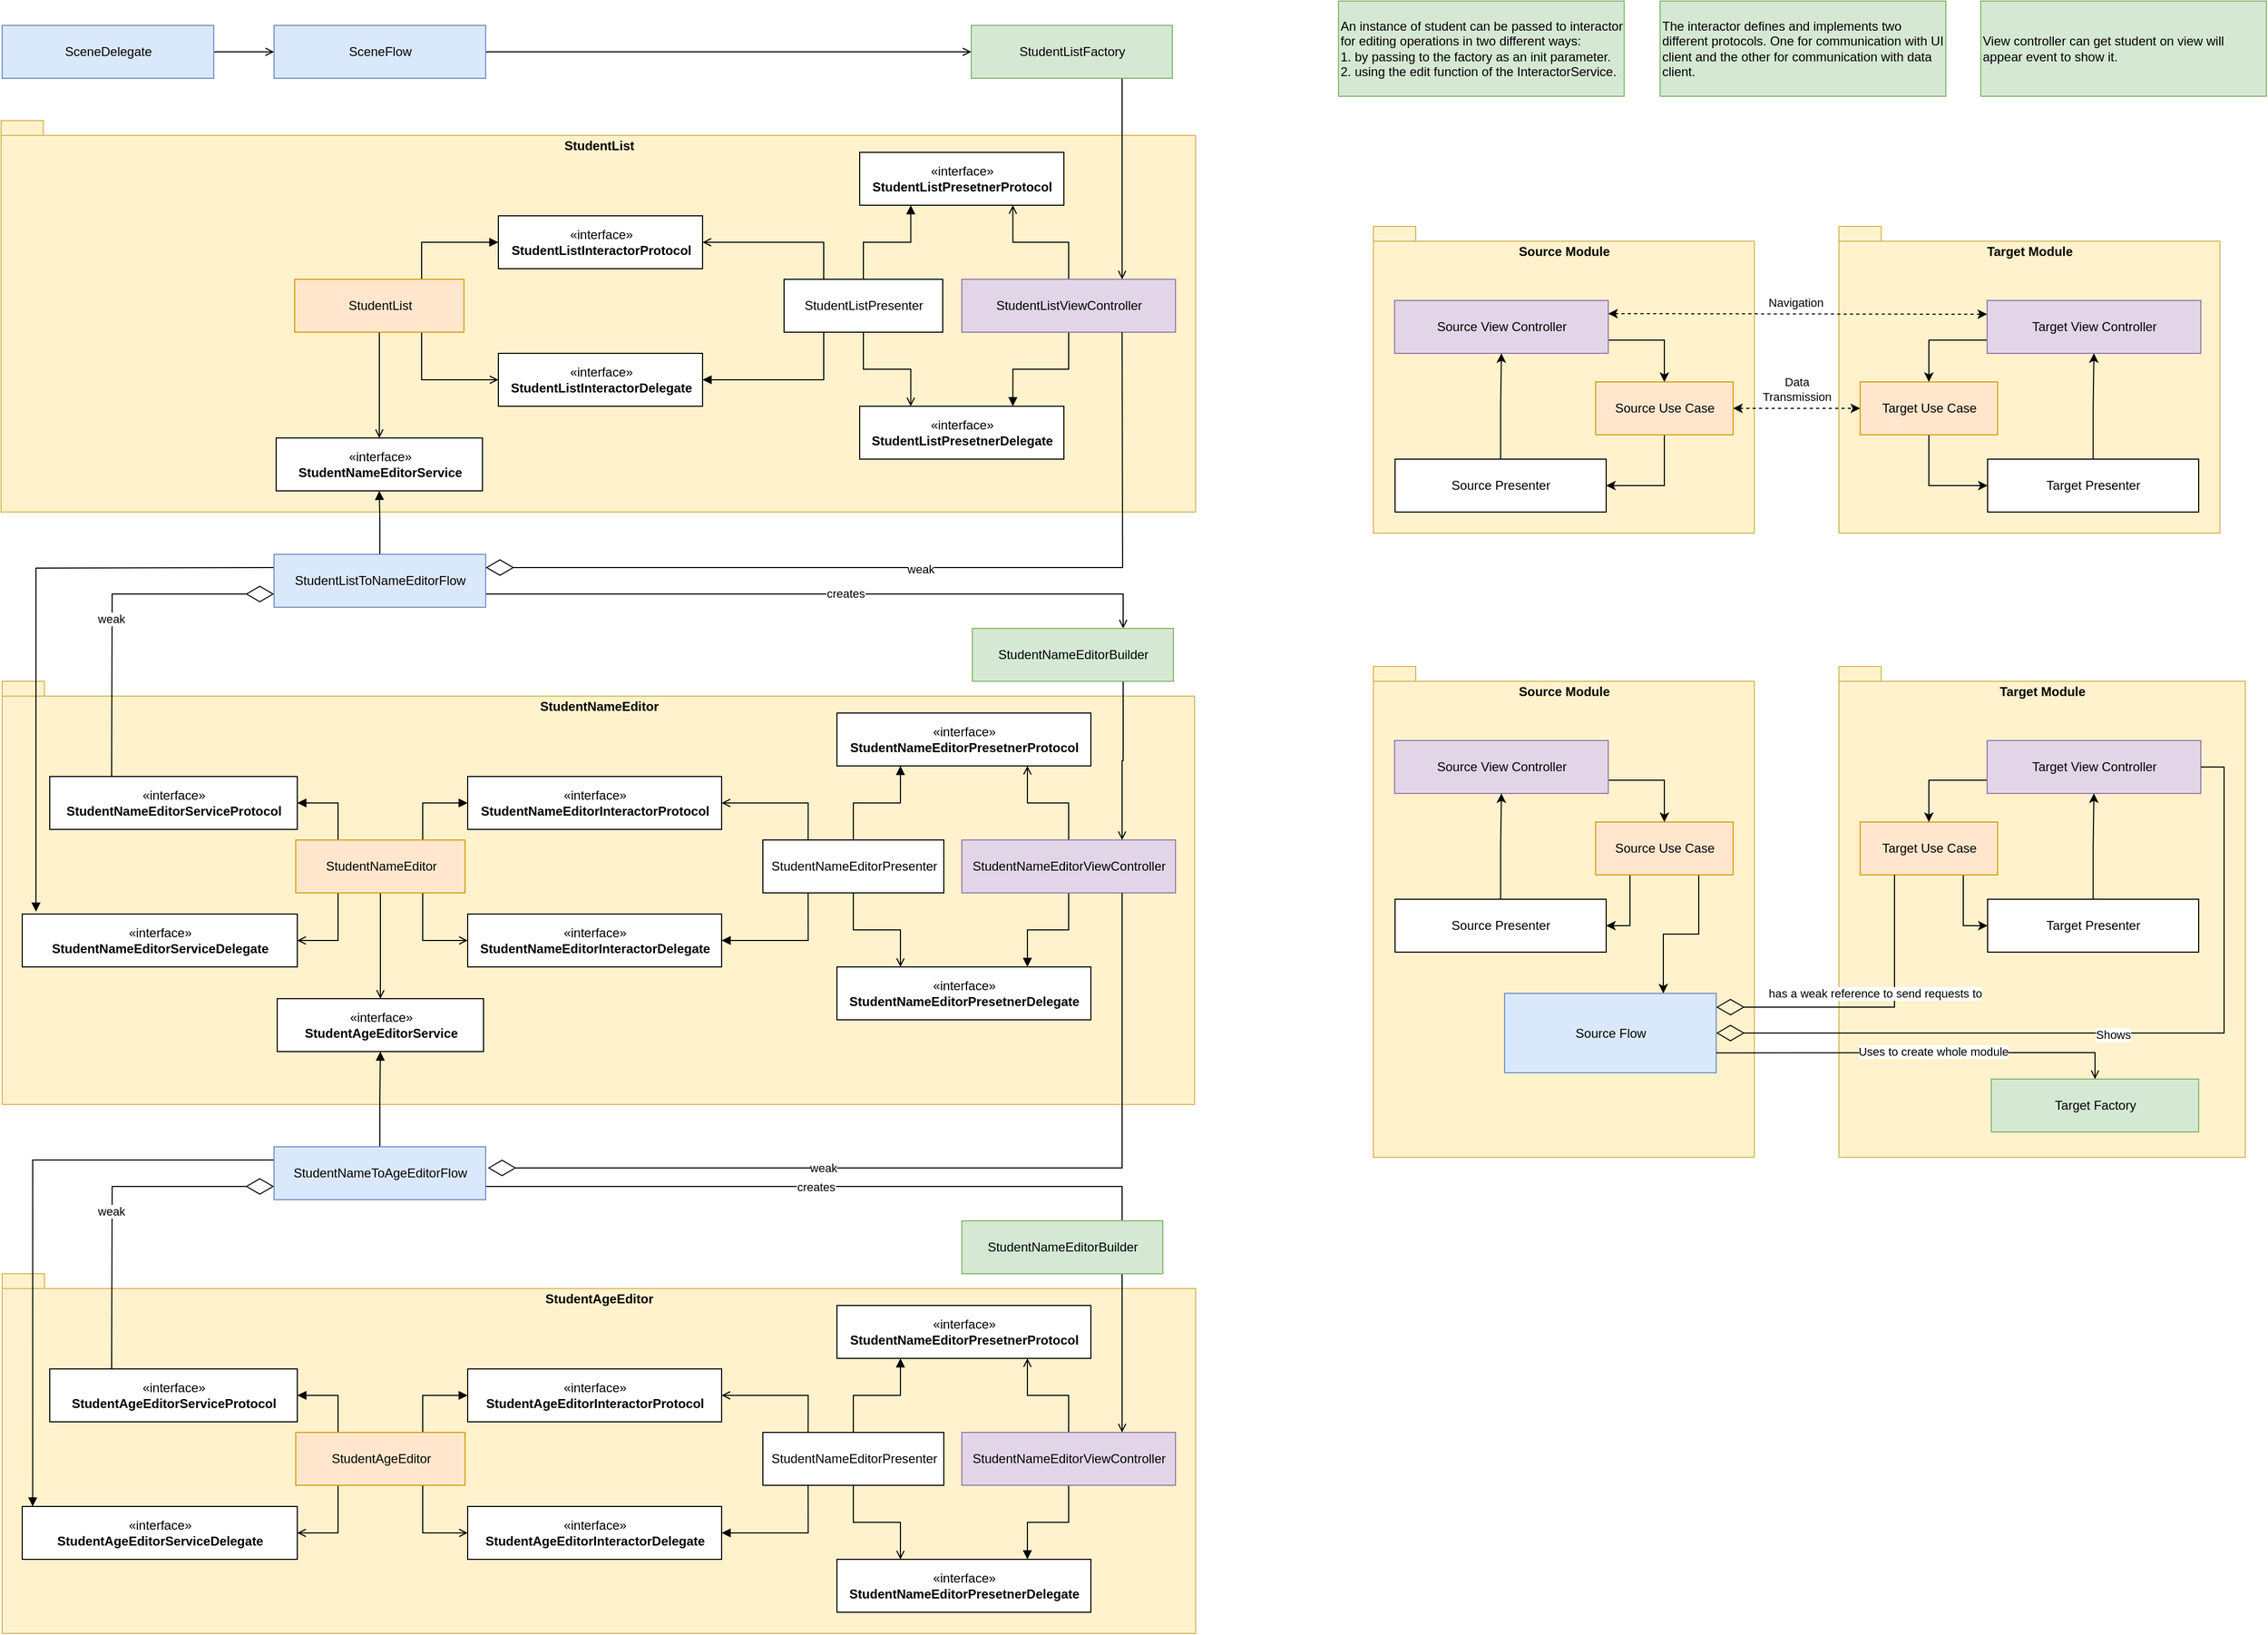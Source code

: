 <mxfile version="14.6.13" type="device"><diagram id="0GAtirjlXdA7wDwq5wBD" name="Page-1"><mxGraphModel dx="1158" dy="706" grid="0" gridSize="10" guides="1" tooltips="1" connect="1" arrows="1" fold="1" page="1" pageScale="1" pageWidth="1169" pageHeight="1654" math="0" shadow="0"><root><mxCell id="0"/><mxCell id="1" parent="0"/><mxCell id="958nrngNQdqAtraLngFe-29" value="Target Module" style="shape=folder;fontStyle=1;spacingTop=10;tabWidth=40;tabHeight=14;tabPosition=left;html=1;fillColor=#fff2cc;strokeColor=#d6b656;verticalAlign=top;" vertex="1" parent="1"><mxGeometry x="1766" y="696" width="384" height="464" as="geometry"/></mxCell><mxCell id="958nrngNQdqAtraLngFe-22" value="Source Module" style="shape=folder;fontStyle=1;spacingTop=10;tabWidth=40;tabHeight=14;tabPosition=left;html=1;fillColor=#fff2cc;strokeColor=#d6b656;verticalAlign=top;" vertex="1" parent="1"><mxGeometry x="1326" y="696" width="360" height="464" as="geometry"/></mxCell><mxCell id="9dzZxKWVTxfPp1RgZDV4-32" value="StudentNameEditor" style="shape=folder;fontStyle=1;spacingTop=10;tabWidth=40;tabHeight=14;tabPosition=left;html=1;fillColor=#fff2cc;strokeColor=#d6b656;verticalAlign=top;" parent="1" vertex="1"><mxGeometry x="30" y="710" width="1127" height="400" as="geometry"/></mxCell><mxCell id="9dzZxKWVTxfPp1RgZDV4-7" value="StudentList" style="shape=folder;fontStyle=1;spacingTop=10;tabWidth=40;tabHeight=14;tabPosition=left;html=1;fillColor=#fff2cc;strokeColor=#d6b656;verticalAlign=top;" parent="1" vertex="1"><mxGeometry x="29" y="180" width="1129" height="370" as="geometry"/></mxCell><mxCell id="vvAdxp7hawPMaIuDPKN2-78" value="An instance of student can be passed to interactor for editing operations in two different ways:&lt;br&gt;1. by passing to the factory as an init parameter.&lt;br&gt;2. using the edit function of the InteractorService." style="text;html=1;strokeColor=#82b366;fillColor=#d5e8d4;align=left;verticalAlign=middle;whiteSpace=wrap;rounded=0;" parent="1" vertex="1"><mxGeometry x="1293" y="67" width="270" height="90" as="geometry"/></mxCell><mxCell id="vvAdxp7hawPMaIuDPKN2-86" value="The interactor defines and implements two different protocols. One for communication with UI client and the other for communication with data client." style="text;html=1;strokeColor=#82b366;fillColor=#d5e8d4;align=left;verticalAlign=middle;whiteSpace=wrap;rounded=0;" parent="1" vertex="1"><mxGeometry x="1597" y="67" width="270" height="90" as="geometry"/></mxCell><mxCell id="707fOp1wSf-JvDC_22G3-1" value="View controller can get student on view will appear event to show it." style="text;html=1;strokeColor=#82b366;fillColor=#d5e8d4;align=left;verticalAlign=middle;whiteSpace=wrap;rounded=0;" parent="1" vertex="1"><mxGeometry x="1900" y="67" width="270" height="90" as="geometry"/></mxCell><mxCell id="9dzZxKWVTxfPp1RgZDV4-8" value="«interface»&lt;br&gt;&lt;span&gt;&lt;b&gt;StudentNameEditorService&lt;/b&gt;&lt;/span&gt;" style="html=1;" parent="1" vertex="1"><mxGeometry x="289" y="480" width="195" height="50" as="geometry"/></mxCell><mxCell id="9dzZxKWVTxfPp1RgZDV4-12" style="edgeStyle=orthogonalEdgeStyle;rounded=0;orthogonalLoop=1;jettySize=auto;html=1;entryX=0.5;entryY=0;entryDx=0;entryDy=0;endArrow=open;endFill=0;" parent="1" source="9dzZxKWVTxfPp1RgZDV4-11" target="9dzZxKWVTxfPp1RgZDV4-8" edge="1"><mxGeometry relative="1" as="geometry"/></mxCell><mxCell id="9dzZxKWVTxfPp1RgZDV4-30" style="edgeStyle=orthogonalEdgeStyle;rounded=0;orthogonalLoop=1;jettySize=auto;html=1;entryX=0;entryY=0.5;entryDx=0;entryDy=0;endArrow=block;endFill=1;exitX=0.75;exitY=0;exitDx=0;exitDy=0;" parent="1" source="9dzZxKWVTxfPp1RgZDV4-11" target="9dzZxKWVTxfPp1RgZDV4-26" edge="1"><mxGeometry relative="1" as="geometry"/></mxCell><mxCell id="9dzZxKWVTxfPp1RgZDV4-31" style="edgeStyle=orthogonalEdgeStyle;rounded=0;orthogonalLoop=1;jettySize=auto;html=1;entryX=0;entryY=0.5;entryDx=0;entryDy=0;endArrow=open;endFill=0;exitX=0.75;exitY=1;exitDx=0;exitDy=0;" parent="1" source="9dzZxKWVTxfPp1RgZDV4-11" target="9dzZxKWVTxfPp1RgZDV4-27" edge="1"><mxGeometry relative="1" as="geometry"/></mxCell><mxCell id="9dzZxKWVTxfPp1RgZDV4-11" value="&lt;span&gt;StudentList&lt;/span&gt;" style="html=1;fillColor=#ffe6cc;strokeColor=#d79b00;" parent="1" vertex="1"><mxGeometry x="306.5" y="330" width="160" height="50" as="geometry"/></mxCell><mxCell id="9dzZxKWVTxfPp1RgZDV4-15" style="edgeStyle=orthogonalEdgeStyle;rounded=0;orthogonalLoop=1;jettySize=auto;html=1;endArrow=block;endFill=1;exitX=0.5;exitY=0;exitDx=0;exitDy=0;entryX=0.5;entryY=1;entryDx=0;entryDy=0;" parent="1" source="9dzZxKWVTxfPp1RgZDV4-14" target="9dzZxKWVTxfPp1RgZDV4-8" edge="1"><mxGeometry relative="1" as="geometry"><mxPoint x="379" y="520" as="targetPoint"/></mxGeometry></mxCell><mxCell id="9dzZxKWVTxfPp1RgZDV4-58" style="edgeStyle=elbowEdgeStyle;rounded=0;orthogonalLoop=1;jettySize=auto;html=1;entryX=0.05;entryY=-0.044;entryDx=0;entryDy=0;endArrow=block;endFill=1;exitX=0;exitY=0.25;exitDx=0;exitDy=0;elbow=vertical;entryPerimeter=0;" parent="1" source="9dzZxKWVTxfPp1RgZDV4-14" target="9dzZxKWVTxfPp1RgZDV4-54" edge="1"><mxGeometry relative="1" as="geometry"><Array as="points"><mxPoint x="169" y="603"/></Array></mxGeometry></mxCell><mxCell id="9dzZxKWVTxfPp1RgZDV4-61" style="edgeStyle=orthogonalEdgeStyle;rounded=0;orthogonalLoop=1;jettySize=auto;html=1;entryX=0.75;entryY=0;entryDx=0;entryDy=0;endArrow=open;endFill=0;exitX=1;exitY=0.75;exitDx=0;exitDy=0;" parent="1" source="9dzZxKWVTxfPp1RgZDV4-14" target="9dzZxKWVTxfPp1RgZDV4-92" edge="1"><mxGeometry relative="1" as="geometry"/></mxCell><mxCell id="9dzZxKWVTxfPp1RgZDV4-62" value="creates" style="edgeLabel;html=1;align=center;verticalAlign=middle;resizable=0;points=[];" parent="9dzZxKWVTxfPp1RgZDV4-61" vertex="1" connectable="0"><mxGeometry x="0.071" y="1" relative="1" as="geometry"><mxPoint as="offset"/></mxGeometry></mxCell><mxCell id="9dzZxKWVTxfPp1RgZDV4-14" value="StudentListToNameEditorFlow" style="html=1;fillColor=#dae8fc;strokeColor=#6c8ebf;" parent="1" vertex="1"><mxGeometry x="287" y="590" width="200" height="50" as="geometry"/></mxCell><mxCell id="9dzZxKWVTxfPp1RgZDV4-22" style="edgeStyle=orthogonalEdgeStyle;rounded=0;orthogonalLoop=1;jettySize=auto;html=1;entryX=0.75;entryY=1;entryDx=0;entryDy=0;endArrow=open;endFill=0;exitX=0.5;exitY=0;exitDx=0;exitDy=0;" parent="1" source="9dzZxKWVTxfPp1RgZDV4-16" target="9dzZxKWVTxfPp1RgZDV4-18" edge="1"><mxGeometry relative="1" as="geometry"/></mxCell><mxCell id="9dzZxKWVTxfPp1RgZDV4-23" style="edgeStyle=orthogonalEdgeStyle;rounded=0;orthogonalLoop=1;jettySize=auto;html=1;endArrow=block;endFill=1;exitX=0.5;exitY=1;exitDx=0;exitDy=0;entryX=0.75;entryY=0;entryDx=0;entryDy=0;" parent="1" source="9dzZxKWVTxfPp1RgZDV4-16" target="9dzZxKWVTxfPp1RgZDV4-19" edge="1"><mxGeometry relative="1" as="geometry"><mxPoint x="999" y="450" as="targetPoint"/></mxGeometry></mxCell><mxCell id="9dzZxKWVTxfPp1RgZDV4-16" value="StudentListViewController" style="html=1;fillColor=#e1d5e7;strokeColor=#9673a6;" parent="1" vertex="1"><mxGeometry x="937" y="330" width="202" height="50" as="geometry"/></mxCell><mxCell id="9dzZxKWVTxfPp1RgZDV4-20" style="edgeStyle=orthogonalEdgeStyle;rounded=0;orthogonalLoop=1;jettySize=auto;html=1;endArrow=block;endFill=1;entryX=0.25;entryY=1;entryDx=0;entryDy=0;exitX=0.5;exitY=0;exitDx=0;exitDy=0;" parent="1" source="9dzZxKWVTxfPp1RgZDV4-17" target="9dzZxKWVTxfPp1RgZDV4-18" edge="1"><mxGeometry relative="1" as="geometry"/></mxCell><mxCell id="9dzZxKWVTxfPp1RgZDV4-21" style="edgeStyle=orthogonalEdgeStyle;rounded=0;orthogonalLoop=1;jettySize=auto;html=1;endArrow=open;endFill=0;entryX=0.25;entryY=0;entryDx=0;entryDy=0;exitX=0.5;exitY=1;exitDx=0;exitDy=0;" parent="1" source="9dzZxKWVTxfPp1RgZDV4-17" target="9dzZxKWVTxfPp1RgZDV4-19" edge="1"><mxGeometry relative="1" as="geometry"/></mxCell><mxCell id="9dzZxKWVTxfPp1RgZDV4-28" style="edgeStyle=orthogonalEdgeStyle;rounded=0;orthogonalLoop=1;jettySize=auto;html=1;entryX=1;entryY=0.5;entryDx=0;entryDy=0;endArrow=open;endFill=0;exitX=0.25;exitY=0;exitDx=0;exitDy=0;" parent="1" source="9dzZxKWVTxfPp1RgZDV4-17" target="9dzZxKWVTxfPp1RgZDV4-26" edge="1"><mxGeometry relative="1" as="geometry"/></mxCell><mxCell id="9dzZxKWVTxfPp1RgZDV4-29" style="edgeStyle=orthogonalEdgeStyle;rounded=0;orthogonalLoop=1;jettySize=auto;html=1;entryX=1;entryY=0.5;entryDx=0;entryDy=0;endArrow=block;endFill=1;exitX=0.25;exitY=1;exitDx=0;exitDy=0;" parent="1" source="9dzZxKWVTxfPp1RgZDV4-17" target="9dzZxKWVTxfPp1RgZDV4-27" edge="1"><mxGeometry relative="1" as="geometry"/></mxCell><mxCell id="9dzZxKWVTxfPp1RgZDV4-17" value="StudentListPresenter" style="html=1;" parent="1" vertex="1"><mxGeometry x="769" y="330" width="150" height="50" as="geometry"/></mxCell><mxCell id="9dzZxKWVTxfPp1RgZDV4-18" value="«interface»&lt;br&gt;&lt;b&gt;StudentListPresetnerProtocol&lt;/b&gt;" style="html=1;" parent="1" vertex="1"><mxGeometry x="840.5" y="210" width="193" height="50" as="geometry"/></mxCell><mxCell id="9dzZxKWVTxfPp1RgZDV4-19" value="«interface»&lt;br&gt;&lt;b&gt;StudentListPresetnerDelegate&lt;/b&gt;" style="html=1;" parent="1" vertex="1"><mxGeometry x="840.5" y="450" width="193" height="50" as="geometry"/></mxCell><mxCell id="9dzZxKWVTxfPp1RgZDV4-26" value="«interface»&lt;br&gt;&lt;b&gt;StudentListInteractorProtocol&lt;/b&gt;" style="html=1;" parent="1" vertex="1"><mxGeometry x="499" y="270" width="193" height="50" as="geometry"/></mxCell><mxCell id="9dzZxKWVTxfPp1RgZDV4-27" value="«interface»&lt;br&gt;&lt;b&gt;StudentListInteractorDelegate&lt;/b&gt;" style="html=1;" parent="1" vertex="1"><mxGeometry x="499" y="400" width="193" height="50" as="geometry"/></mxCell><mxCell id="9dzZxKWVTxfPp1RgZDV4-33" value="«interface»&lt;br&gt;&lt;span&gt;&lt;b&gt;StudentAgeEditorService&lt;/b&gt;&lt;/span&gt;" style="html=1;" parent="1" vertex="1"><mxGeometry x="290" y="1010" width="195" height="50" as="geometry"/></mxCell><mxCell id="9dzZxKWVTxfPp1RgZDV4-34" style="edgeStyle=orthogonalEdgeStyle;rounded=0;orthogonalLoop=1;jettySize=auto;html=1;entryX=0.5;entryY=0;entryDx=0;entryDy=0;endArrow=open;endFill=0;" parent="1" source="9dzZxKWVTxfPp1RgZDV4-37" target="9dzZxKWVTxfPp1RgZDV4-33" edge="1"><mxGeometry relative="1" as="geometry"/></mxCell><mxCell id="9dzZxKWVTxfPp1RgZDV4-35" style="edgeStyle=orthogonalEdgeStyle;rounded=0;orthogonalLoop=1;jettySize=auto;html=1;entryX=0;entryY=0.5;entryDx=0;entryDy=0;endArrow=block;endFill=1;exitX=0.75;exitY=0;exitDx=0;exitDy=0;" parent="1" source="9dzZxKWVTxfPp1RgZDV4-37" target="9dzZxKWVTxfPp1RgZDV4-50" edge="1"><mxGeometry relative="1" as="geometry"/></mxCell><mxCell id="9dzZxKWVTxfPp1RgZDV4-36" style="edgeStyle=orthogonalEdgeStyle;rounded=0;orthogonalLoop=1;jettySize=auto;html=1;entryX=0;entryY=0.5;entryDx=0;entryDy=0;endArrow=open;endFill=0;exitX=0.75;exitY=1;exitDx=0;exitDy=0;" parent="1" source="9dzZxKWVTxfPp1RgZDV4-37" target="9dzZxKWVTxfPp1RgZDV4-51" edge="1"><mxGeometry relative="1" as="geometry"/></mxCell><mxCell id="9dzZxKWVTxfPp1RgZDV4-53" style="edgeStyle=orthogonalEdgeStyle;rounded=0;orthogonalLoop=1;jettySize=auto;html=1;entryX=1;entryY=0.5;entryDx=0;entryDy=0;endArrow=block;endFill=1;exitX=0.25;exitY=0;exitDx=0;exitDy=0;" parent="1" source="9dzZxKWVTxfPp1RgZDV4-37" target="9dzZxKWVTxfPp1RgZDV4-52" edge="1"><mxGeometry relative="1" as="geometry"/></mxCell><mxCell id="9dzZxKWVTxfPp1RgZDV4-55" style="edgeStyle=orthogonalEdgeStyle;rounded=0;orthogonalLoop=1;jettySize=auto;html=1;entryX=1;entryY=0.5;entryDx=0;entryDy=0;endArrow=open;endFill=0;exitX=0.25;exitY=1;exitDx=0;exitDy=0;" parent="1" source="9dzZxKWVTxfPp1RgZDV4-37" target="9dzZxKWVTxfPp1RgZDV4-54" edge="1"><mxGeometry relative="1" as="geometry"/></mxCell><mxCell id="9dzZxKWVTxfPp1RgZDV4-37" value="StudentNameEditor" style="html=1;fillColor=#ffe6cc;strokeColor=#d79b00;" parent="1" vertex="1"><mxGeometry x="307.5" y="860" width="160" height="50" as="geometry"/></mxCell><mxCell id="9dzZxKWVTxfPp1RgZDV4-40" style="edgeStyle=orthogonalEdgeStyle;rounded=0;orthogonalLoop=1;jettySize=auto;html=1;entryX=0.75;entryY=1;entryDx=0;entryDy=0;endArrow=open;endFill=0;exitX=0.5;exitY=0;exitDx=0;exitDy=0;" parent="1" source="9dzZxKWVTxfPp1RgZDV4-42" target="9dzZxKWVTxfPp1RgZDV4-48" edge="1"><mxGeometry relative="1" as="geometry"/></mxCell><mxCell id="9dzZxKWVTxfPp1RgZDV4-41" style="edgeStyle=orthogonalEdgeStyle;rounded=0;orthogonalLoop=1;jettySize=auto;html=1;entryX=0.75;entryY=0;entryDx=0;entryDy=0;endArrow=block;endFill=1;exitX=0.5;exitY=1;exitDx=0;exitDy=0;" parent="1" source="9dzZxKWVTxfPp1RgZDV4-42" target="9dzZxKWVTxfPp1RgZDV4-49" edge="1"><mxGeometry relative="1" as="geometry"/></mxCell><mxCell id="9dzZxKWVTxfPp1RgZDV4-42" value="StudentNameEditorViewController" style="html=1;fillColor=#e1d5e7;strokeColor=#9673a6;" parent="1" vertex="1"><mxGeometry x="937" y="860" width="202" height="50" as="geometry"/></mxCell><mxCell id="9dzZxKWVTxfPp1RgZDV4-43" style="edgeStyle=orthogonalEdgeStyle;rounded=0;orthogonalLoop=1;jettySize=auto;html=1;endArrow=block;endFill=1;entryX=0.25;entryY=1;entryDx=0;entryDy=0;exitX=0.5;exitY=0;exitDx=0;exitDy=0;" parent="1" source="9dzZxKWVTxfPp1RgZDV4-47" target="9dzZxKWVTxfPp1RgZDV4-48" edge="1"><mxGeometry relative="1" as="geometry"/></mxCell><mxCell id="9dzZxKWVTxfPp1RgZDV4-44" style="edgeStyle=orthogonalEdgeStyle;rounded=0;orthogonalLoop=1;jettySize=auto;html=1;endArrow=open;endFill=0;entryX=0.25;entryY=0;entryDx=0;entryDy=0;exitX=0.5;exitY=1;exitDx=0;exitDy=0;" parent="1" source="9dzZxKWVTxfPp1RgZDV4-47" target="9dzZxKWVTxfPp1RgZDV4-49" edge="1"><mxGeometry relative="1" as="geometry"/></mxCell><mxCell id="9dzZxKWVTxfPp1RgZDV4-45" style="edgeStyle=orthogonalEdgeStyle;rounded=0;orthogonalLoop=1;jettySize=auto;html=1;entryX=1;entryY=0.5;entryDx=0;entryDy=0;endArrow=open;endFill=0;exitX=0.25;exitY=0;exitDx=0;exitDy=0;" parent="1" source="9dzZxKWVTxfPp1RgZDV4-47" target="9dzZxKWVTxfPp1RgZDV4-50" edge="1"><mxGeometry relative="1" as="geometry"/></mxCell><mxCell id="9dzZxKWVTxfPp1RgZDV4-46" style="edgeStyle=orthogonalEdgeStyle;rounded=0;orthogonalLoop=1;jettySize=auto;html=1;entryX=1;entryY=0.5;entryDx=0;entryDy=0;endArrow=block;endFill=1;exitX=0.25;exitY=1;exitDx=0;exitDy=0;" parent="1" source="9dzZxKWVTxfPp1RgZDV4-47" target="9dzZxKWVTxfPp1RgZDV4-51" edge="1"><mxGeometry relative="1" as="geometry"/></mxCell><mxCell id="9dzZxKWVTxfPp1RgZDV4-47" value="StudentNameEditorPresenter" style="html=1;" parent="1" vertex="1"><mxGeometry x="749" y="860" width="171" height="50" as="geometry"/></mxCell><mxCell id="9dzZxKWVTxfPp1RgZDV4-48" value="«interface»&lt;br&gt;&lt;b&gt;StudentNameEditorPresetnerProtocol&lt;/b&gt;" style="html=1;" parent="1" vertex="1"><mxGeometry x="819" y="740" width="240" height="50" as="geometry"/></mxCell><mxCell id="9dzZxKWVTxfPp1RgZDV4-49" value="«interface»&lt;br&gt;&lt;b&gt;StudentNameEditorPresetnerDelegate&lt;/b&gt;" style="html=1;" parent="1" vertex="1"><mxGeometry x="819" y="980" width="240" height="50" as="geometry"/></mxCell><mxCell id="9dzZxKWVTxfPp1RgZDV4-50" value="«interface»&lt;br&gt;&lt;b&gt;StudentNameEditorInteractorProtocol&lt;/b&gt;" style="html=1;" parent="1" vertex="1"><mxGeometry x="470" y="800" width="240" height="50" as="geometry"/></mxCell><mxCell id="9dzZxKWVTxfPp1RgZDV4-51" value="«interface»&lt;br&gt;&lt;b&gt;StudentNameEditorInteractorDelegate&lt;/b&gt;" style="html=1;" parent="1" vertex="1"><mxGeometry x="470" y="930" width="240" height="50" as="geometry"/></mxCell><mxCell id="9dzZxKWVTxfPp1RgZDV4-52" value="«interface»&lt;br&gt;&lt;b&gt;StudentNameEditorServiceProtocol&lt;/b&gt;" style="html=1;" parent="1" vertex="1"><mxGeometry x="75" y="800" width="234" height="50" as="geometry"/></mxCell><mxCell id="9dzZxKWVTxfPp1RgZDV4-54" value="«interface»&lt;br&gt;&lt;b&gt;StudentNameEditorServiceDelegate&lt;/b&gt;" style="html=1;" parent="1" vertex="1"><mxGeometry x="49" y="930" width="260" height="50" as="geometry"/></mxCell><mxCell id="9dzZxKWVTxfPp1RgZDV4-59" value="" style="endArrow=diamondThin;endFill=0;endSize=24;html=1;entryX=1;entryY=0.25;entryDx=0;entryDy=0;exitX=0.75;exitY=1;exitDx=0;exitDy=0;edgeStyle=elbowEdgeStyle;rounded=0;" parent="1" source="9dzZxKWVTxfPp1RgZDV4-16" target="9dzZxKWVTxfPp1RgZDV4-14" edge="1"><mxGeometry width="160" relative="1" as="geometry"><mxPoint x="1029" y="590" as="sourcePoint"/><mxPoint x="949" y="610" as="targetPoint"/><Array as="points"><mxPoint x="1089" y="500"/></Array></mxGeometry></mxCell><mxCell id="9dzZxKWVTxfPp1RgZDV4-60" value="weak" style="edgeLabel;html=1;align=center;verticalAlign=middle;resizable=0;points=[];" parent="9dzZxKWVTxfPp1RgZDV4-59" vertex="1" connectable="0"><mxGeometry x="0.005" y="5" relative="1" as="geometry"><mxPoint y="-4" as="offset"/></mxGeometry></mxCell><mxCell id="9dzZxKWVTxfPp1RgZDV4-64" value="StudentAgeEditor" style="shape=folder;fontStyle=1;spacingTop=10;tabWidth=40;tabHeight=14;tabPosition=left;html=1;fillColor=#fff2cc;strokeColor=#d6b656;verticalAlign=top;" parent="1" vertex="1"><mxGeometry x="30" y="1270" width="1128" height="340" as="geometry"/></mxCell><mxCell id="9dzZxKWVTxfPp1RgZDV4-67" style="edgeStyle=orthogonalEdgeStyle;rounded=0;orthogonalLoop=1;jettySize=auto;html=1;entryX=0;entryY=0.5;entryDx=0;entryDy=0;endArrow=block;endFill=1;exitX=0.75;exitY=0;exitDx=0;exitDy=0;" parent="1" source="9dzZxKWVTxfPp1RgZDV4-71" target="9dzZxKWVTxfPp1RgZDV4-82" edge="1"><mxGeometry relative="1" as="geometry"/></mxCell><mxCell id="9dzZxKWVTxfPp1RgZDV4-68" style="edgeStyle=orthogonalEdgeStyle;rounded=0;orthogonalLoop=1;jettySize=auto;html=1;entryX=0;entryY=0.5;entryDx=0;entryDy=0;endArrow=open;endFill=0;exitX=0.75;exitY=1;exitDx=0;exitDy=0;" parent="1" source="9dzZxKWVTxfPp1RgZDV4-71" target="9dzZxKWVTxfPp1RgZDV4-83" edge="1"><mxGeometry relative="1" as="geometry"/></mxCell><mxCell id="9dzZxKWVTxfPp1RgZDV4-69" style="edgeStyle=orthogonalEdgeStyle;rounded=0;orthogonalLoop=1;jettySize=auto;html=1;entryX=1;entryY=0.5;entryDx=0;entryDy=0;endArrow=block;endFill=1;exitX=0.25;exitY=0;exitDx=0;exitDy=0;" parent="1" source="9dzZxKWVTxfPp1RgZDV4-71" target="9dzZxKWVTxfPp1RgZDV4-84" edge="1"><mxGeometry relative="1" as="geometry"/></mxCell><mxCell id="9dzZxKWVTxfPp1RgZDV4-70" style="edgeStyle=orthogonalEdgeStyle;rounded=0;orthogonalLoop=1;jettySize=auto;html=1;entryX=1;entryY=0.5;entryDx=0;entryDy=0;endArrow=open;endFill=0;exitX=0.25;exitY=1;exitDx=0;exitDy=0;" parent="1" source="9dzZxKWVTxfPp1RgZDV4-71" target="9dzZxKWVTxfPp1RgZDV4-85" edge="1"><mxGeometry relative="1" as="geometry"/></mxCell><mxCell id="9dzZxKWVTxfPp1RgZDV4-71" value="StudentAgeEditor" style="html=1;fillColor=#ffe6cc;strokeColor=#d79b00;" parent="1" vertex="1"><mxGeometry x="307.5" y="1420" width="160" height="50" as="geometry"/></mxCell><mxCell id="9dzZxKWVTxfPp1RgZDV4-72" style="edgeStyle=orthogonalEdgeStyle;rounded=0;orthogonalLoop=1;jettySize=auto;html=1;entryX=0.75;entryY=1;entryDx=0;entryDy=0;endArrow=open;endFill=0;exitX=0.5;exitY=0;exitDx=0;exitDy=0;" parent="1" source="9dzZxKWVTxfPp1RgZDV4-74" target="9dzZxKWVTxfPp1RgZDV4-80" edge="1"><mxGeometry relative="1" as="geometry"/></mxCell><mxCell id="9dzZxKWVTxfPp1RgZDV4-73" style="edgeStyle=orthogonalEdgeStyle;rounded=0;orthogonalLoop=1;jettySize=auto;html=1;entryX=0.75;entryY=0;entryDx=0;entryDy=0;endArrow=block;endFill=1;exitX=0.5;exitY=1;exitDx=0;exitDy=0;" parent="1" source="9dzZxKWVTxfPp1RgZDV4-74" target="9dzZxKWVTxfPp1RgZDV4-81" edge="1"><mxGeometry relative="1" as="geometry"/></mxCell><mxCell id="9dzZxKWVTxfPp1RgZDV4-74" value="StudentNameEditorViewController" style="html=1;fillColor=#e1d5e7;strokeColor=#9673a6;" parent="1" vertex="1"><mxGeometry x="937" y="1420" width="202" height="50" as="geometry"/></mxCell><mxCell id="9dzZxKWVTxfPp1RgZDV4-75" style="edgeStyle=orthogonalEdgeStyle;rounded=0;orthogonalLoop=1;jettySize=auto;html=1;endArrow=block;endFill=1;entryX=0.25;entryY=1;entryDx=0;entryDy=0;exitX=0.5;exitY=0;exitDx=0;exitDy=0;" parent="1" source="9dzZxKWVTxfPp1RgZDV4-79" target="9dzZxKWVTxfPp1RgZDV4-80" edge="1"><mxGeometry relative="1" as="geometry"/></mxCell><mxCell id="9dzZxKWVTxfPp1RgZDV4-76" style="edgeStyle=orthogonalEdgeStyle;rounded=0;orthogonalLoop=1;jettySize=auto;html=1;endArrow=open;endFill=0;entryX=0.25;entryY=0;entryDx=0;entryDy=0;exitX=0.5;exitY=1;exitDx=0;exitDy=0;" parent="1" source="9dzZxKWVTxfPp1RgZDV4-79" target="9dzZxKWVTxfPp1RgZDV4-81" edge="1"><mxGeometry relative="1" as="geometry"/></mxCell><mxCell id="9dzZxKWVTxfPp1RgZDV4-77" style="edgeStyle=orthogonalEdgeStyle;rounded=0;orthogonalLoop=1;jettySize=auto;html=1;entryX=1;entryY=0.5;entryDx=0;entryDy=0;endArrow=open;endFill=0;exitX=0.25;exitY=0;exitDx=0;exitDy=0;" parent="1" source="9dzZxKWVTxfPp1RgZDV4-79" target="9dzZxKWVTxfPp1RgZDV4-82" edge="1"><mxGeometry relative="1" as="geometry"/></mxCell><mxCell id="9dzZxKWVTxfPp1RgZDV4-78" style="edgeStyle=orthogonalEdgeStyle;rounded=0;orthogonalLoop=1;jettySize=auto;html=1;entryX=1;entryY=0.5;entryDx=0;entryDy=0;endArrow=block;endFill=1;exitX=0.25;exitY=1;exitDx=0;exitDy=0;" parent="1" source="9dzZxKWVTxfPp1RgZDV4-79" target="9dzZxKWVTxfPp1RgZDV4-83" edge="1"><mxGeometry relative="1" as="geometry"/></mxCell><mxCell id="9dzZxKWVTxfPp1RgZDV4-79" value="StudentNameEditorPresenter" style="html=1;" parent="1" vertex="1"><mxGeometry x="749" y="1420" width="171" height="50" as="geometry"/></mxCell><mxCell id="9dzZxKWVTxfPp1RgZDV4-80" value="«interface»&lt;br&gt;&lt;b&gt;StudentNameEditorPresetnerProtocol&lt;/b&gt;" style="html=1;" parent="1" vertex="1"><mxGeometry x="819" y="1300" width="240" height="50" as="geometry"/></mxCell><mxCell id="9dzZxKWVTxfPp1RgZDV4-81" value="«interface»&lt;br&gt;&lt;b&gt;StudentNameEditorPresetnerDelegate&lt;/b&gt;" style="html=1;" parent="1" vertex="1"><mxGeometry x="819" y="1540" width="240" height="50" as="geometry"/></mxCell><mxCell id="9dzZxKWVTxfPp1RgZDV4-82" value="«interface»&lt;br&gt;&lt;b&gt;StudentAgeEditorInteractorProtocol&lt;/b&gt;" style="html=1;" parent="1" vertex="1"><mxGeometry x="470" y="1360" width="240" height="50" as="geometry"/></mxCell><mxCell id="9dzZxKWVTxfPp1RgZDV4-83" value="«interface»&lt;br&gt;&lt;b&gt;StudentAgeEditorInteractorDelegate&lt;/b&gt;" style="html=1;" parent="1" vertex="1"><mxGeometry x="470" y="1490" width="240" height="50" as="geometry"/></mxCell><mxCell id="9dzZxKWVTxfPp1RgZDV4-84" value="«interface»&lt;br&gt;&lt;b&gt;StudentAgeEditorServiceProtocol&lt;/b&gt;" style="html=1;" parent="1" vertex="1"><mxGeometry x="75" y="1360" width="234" height="50" as="geometry"/></mxCell><mxCell id="9dzZxKWVTxfPp1RgZDV4-85" value="«interface»&lt;br&gt;&lt;b&gt;StudentAgeEditorServiceDelegate&lt;/b&gt;" style="html=1;" parent="1" vertex="1"><mxGeometry x="49" y="1490" width="260" height="50" as="geometry"/></mxCell><mxCell id="9dzZxKWVTxfPp1RgZDV4-87" style="edgeStyle=elbowEdgeStyle;rounded=0;orthogonalLoop=1;jettySize=auto;elbow=vertical;html=1;entryX=0.5;entryY=1;entryDx=0;entryDy=0;endArrow=block;endFill=1;exitX=0.5;exitY=0;exitDx=0;exitDy=0;" parent="1" source="9dzZxKWVTxfPp1RgZDV4-86" target="9dzZxKWVTxfPp1RgZDV4-33" edge="1"><mxGeometry relative="1" as="geometry"><mxPoint x="387" y="1140" as="sourcePoint"/></mxGeometry></mxCell><mxCell id="9dzZxKWVTxfPp1RgZDV4-90" style="edgeStyle=orthogonalEdgeStyle;rounded=0;orthogonalLoop=1;jettySize=auto;elbow=vertical;html=1;entryX=0.75;entryY=0;entryDx=0;entryDy=0;endArrow=open;endFill=0;exitX=1;exitY=0.75;exitDx=0;exitDy=0;" parent="1" source="9dzZxKWVTxfPp1RgZDV4-86" target="9dzZxKWVTxfPp1RgZDV4-74" edge="1"><mxGeometry relative="1" as="geometry"/></mxCell><mxCell id="9dzZxKWVTxfPp1RgZDV4-91" value="creates" style="edgeLabel;html=1;align=center;verticalAlign=middle;resizable=0;points=[];" parent="9dzZxKWVTxfPp1RgZDV4-90" vertex="1" connectable="0"><mxGeometry x="-0.253" relative="1" as="geometry"><mxPoint as="offset"/></mxGeometry></mxCell><mxCell id="9dzZxKWVTxfPp1RgZDV4-97" style="edgeStyle=orthogonalEdgeStyle;rounded=0;orthogonalLoop=1;jettySize=auto;html=1;entryX=0.038;entryY=0;entryDx=0;entryDy=0;entryPerimeter=0;endArrow=block;endFill=1;exitX=0;exitY=0.25;exitDx=0;exitDy=0;" parent="1" source="9dzZxKWVTxfPp1RgZDV4-86" target="9dzZxKWVTxfPp1RgZDV4-85" edge="1"><mxGeometry relative="1" as="geometry"/></mxCell><mxCell id="9dzZxKWVTxfPp1RgZDV4-86" value="&lt;span&gt;StudentNameToAgeEditorFlow&lt;/span&gt;" style="html=1;fillColor=#dae8fc;strokeColor=#6c8ebf;" parent="1" vertex="1"><mxGeometry x="287" y="1150" width="200" height="50" as="geometry"/></mxCell><mxCell id="9dzZxKWVTxfPp1RgZDV4-88" value="" style="endArrow=diamondThin;endFill=0;endSize=24;html=1;exitX=0.75;exitY=1;exitDx=0;exitDy=0;edgeStyle=orthogonalEdgeStyle;elbow=vertical;rounded=0;" parent="1" source="9dzZxKWVTxfPp1RgZDV4-42" edge="1"><mxGeometry width="160" relative="1" as="geometry"><mxPoint x="589" y="1150" as="sourcePoint"/><mxPoint x="489" y="1170" as="targetPoint"/><Array as="points"><mxPoint x="1089" y="1170"/></Array></mxGeometry></mxCell><mxCell id="9dzZxKWVTxfPp1RgZDV4-89" value="weak" style="edgeLabel;html=1;align=center;verticalAlign=middle;resizable=0;points=[];" parent="9dzZxKWVTxfPp1RgZDV4-88" vertex="1" connectable="0"><mxGeometry x="0.262" relative="1" as="geometry"><mxPoint as="offset"/></mxGeometry></mxCell><mxCell id="9dzZxKWVTxfPp1RgZDV4-93" style="edgeStyle=orthogonalEdgeStyle;rounded=0;orthogonalLoop=1;jettySize=auto;html=1;entryX=0.75;entryY=0;entryDx=0;entryDy=0;endArrow=open;endFill=0;exitX=0.75;exitY=1;exitDx=0;exitDy=0;" parent="1" source="9dzZxKWVTxfPp1RgZDV4-92" target="9dzZxKWVTxfPp1RgZDV4-42" edge="1"><mxGeometry relative="1" as="geometry"/></mxCell><mxCell id="9dzZxKWVTxfPp1RgZDV4-92" value="StudentNameEditorBuilder" style="html=1;fillColor=#d5e8d4;strokeColor=#82b366;" parent="1" vertex="1"><mxGeometry x="947" y="660" width="190" height="50" as="geometry"/></mxCell><mxCell id="9dzZxKWVTxfPp1RgZDV4-94" value="StudentNameEditorBuilder" style="html=1;fillColor=#d5e8d4;strokeColor=#82b366;" parent="1" vertex="1"><mxGeometry x="937" y="1220" width="190" height="50" as="geometry"/></mxCell><mxCell id="9dzZxKWVTxfPp1RgZDV4-100" style="edgeStyle=orthogonalEdgeStyle;rounded=0;orthogonalLoop=1;jettySize=auto;html=1;entryX=0;entryY=0.5;entryDx=0;entryDy=0;endArrow=open;endFill=0;" parent="1" source="9dzZxKWVTxfPp1RgZDV4-98" target="9dzZxKWVTxfPp1RgZDV4-99" edge="1"><mxGeometry relative="1" as="geometry"/></mxCell><mxCell id="9dzZxKWVTxfPp1RgZDV4-98" value="SceneFlow" style="html=1;fillColor=#dae8fc;strokeColor=#6c8ebf;" parent="1" vertex="1"><mxGeometry x="287" y="90" width="200" height="50" as="geometry"/></mxCell><mxCell id="9dzZxKWVTxfPp1RgZDV4-101" style="edgeStyle=orthogonalEdgeStyle;rounded=0;orthogonalLoop=1;jettySize=auto;html=1;entryX=0.75;entryY=0;entryDx=0;entryDy=0;endArrow=open;endFill=0;exitX=0.75;exitY=1;exitDx=0;exitDy=0;" parent="1" source="9dzZxKWVTxfPp1RgZDV4-99" target="9dzZxKWVTxfPp1RgZDV4-16" edge="1"><mxGeometry relative="1" as="geometry"/></mxCell><mxCell id="9dzZxKWVTxfPp1RgZDV4-99" value="StudentListFactory" style="html=1;fillColor=#d5e8d4;strokeColor=#82b366;" parent="1" vertex="1"><mxGeometry x="946" y="90" width="190" height="50" as="geometry"/></mxCell><mxCell id="9dzZxKWVTxfPp1RgZDV4-103" value="" style="edgeStyle=orthogonalEdgeStyle;rounded=0;orthogonalLoop=1;jettySize=auto;html=1;endArrow=open;endFill=0;" parent="1" source="9dzZxKWVTxfPp1RgZDV4-102" target="9dzZxKWVTxfPp1RgZDV4-98" edge="1"><mxGeometry relative="1" as="geometry"/></mxCell><mxCell id="9dzZxKWVTxfPp1RgZDV4-102" value="SceneDelegate" style="html=1;fillColor=#dae8fc;strokeColor=#6c8ebf;" parent="1" vertex="1"><mxGeometry x="30" y="90" width="200" height="50" as="geometry"/></mxCell><mxCell id="958nrngNQdqAtraLngFe-1" value="Source Module" style="shape=folder;fontStyle=1;spacingTop=10;tabWidth=40;tabHeight=14;tabPosition=left;html=1;fillColor=#fff2cc;strokeColor=#d6b656;verticalAlign=top;" vertex="1" parent="1"><mxGeometry x="1326" y="280" width="360" height="290" as="geometry"/></mxCell><mxCell id="958nrngNQdqAtraLngFe-6" style="edgeStyle=orthogonalEdgeStyle;rounded=0;orthogonalLoop=1;jettySize=auto;html=1;exitX=0.25;exitY=1;exitDx=0;exitDy=0;" edge="1" parent="1" source="958nrngNQdqAtraLngFe-2"><mxGeometry relative="1" as="geometry"><mxPoint x="1546" y="525" as="targetPoint"/><Array as="points"><mxPoint x="1601" y="477"/><mxPoint x="1601" y="525"/></Array></mxGeometry></mxCell><mxCell id="958nrngNQdqAtraLngFe-2" value="&lt;span&gt;Source Use Case&lt;/span&gt;" style="html=1;fillColor=#ffe6cc;strokeColor=#d79b00;" vertex="1" parent="1"><mxGeometry x="1536" y="427" width="130" height="50" as="geometry"/></mxCell><mxCell id="958nrngNQdqAtraLngFe-5" style="edgeStyle=orthogonalEdgeStyle;rounded=0;orthogonalLoop=1;jettySize=auto;html=1;entryX=0.5;entryY=0;entryDx=0;entryDy=0;exitX=1;exitY=0.75;exitDx=0;exitDy=0;" edge="1" parent="1" source="958nrngNQdqAtraLngFe-3" target="958nrngNQdqAtraLngFe-2"><mxGeometry relative="1" as="geometry"/></mxCell><mxCell id="958nrngNQdqAtraLngFe-3" value="Source View Controller" style="html=1;fillColor=#e1d5e7;strokeColor=#9673a6;" vertex="1" parent="1"><mxGeometry x="1346" y="350" width="202" height="50" as="geometry"/></mxCell><mxCell id="958nrngNQdqAtraLngFe-7" style="edgeStyle=orthogonalEdgeStyle;rounded=0;orthogonalLoop=1;jettySize=auto;html=1;" edge="1" parent="1" source="958nrngNQdqAtraLngFe-4" target="958nrngNQdqAtraLngFe-3"><mxGeometry relative="1" as="geometry"/></mxCell><mxCell id="958nrngNQdqAtraLngFe-4" value="Source Presenter" style="html=1;" vertex="1" parent="1"><mxGeometry x="1346.5" y="500" width="199.5" height="50" as="geometry"/></mxCell><mxCell id="958nrngNQdqAtraLngFe-8" value="Target Module" style="shape=folder;fontStyle=1;spacingTop=10;tabWidth=40;tabHeight=14;tabPosition=left;html=1;fillColor=#fff2cc;strokeColor=#d6b656;verticalAlign=top;" vertex="1" parent="1"><mxGeometry x="1766" y="280" width="360" height="290" as="geometry"/></mxCell><mxCell id="958nrngNQdqAtraLngFe-9" style="edgeStyle=orthogonalEdgeStyle;rounded=0;orthogonalLoop=1;jettySize=auto;html=1;entryX=0;entryY=0.5;entryDx=0;entryDy=0;" edge="1" parent="1" source="958nrngNQdqAtraLngFe-10" target="958nrngNQdqAtraLngFe-14"><mxGeometry relative="1" as="geometry"/></mxCell><mxCell id="958nrngNQdqAtraLngFe-10" value="Target&lt;span&gt;&amp;nbsp;Use Case&lt;/span&gt;" style="html=1;fillColor=#ffe6cc;strokeColor=#d79b00;" vertex="1" parent="1"><mxGeometry x="1786" y="427" width="130" height="50" as="geometry"/></mxCell><mxCell id="958nrngNQdqAtraLngFe-11" style="edgeStyle=orthogonalEdgeStyle;rounded=0;orthogonalLoop=1;jettySize=auto;html=1;entryX=0.5;entryY=0;entryDx=0;entryDy=0;exitX=0;exitY=0.75;exitDx=0;exitDy=0;" edge="1" parent="1" source="958nrngNQdqAtraLngFe-12" target="958nrngNQdqAtraLngFe-10"><mxGeometry relative="1" as="geometry"/></mxCell><mxCell id="958nrngNQdqAtraLngFe-12" value="Target View Controller" style="html=1;fillColor=#e1d5e7;strokeColor=#9673a6;" vertex="1" parent="1"><mxGeometry x="1906" y="350" width="202" height="50" as="geometry"/></mxCell><mxCell id="958nrngNQdqAtraLngFe-13" style="edgeStyle=orthogonalEdgeStyle;rounded=0;orthogonalLoop=1;jettySize=auto;html=1;" edge="1" parent="1" source="958nrngNQdqAtraLngFe-14" target="958nrngNQdqAtraLngFe-12"><mxGeometry relative="1" as="geometry"/></mxCell><mxCell id="958nrngNQdqAtraLngFe-14" value="Target&amp;nbsp;Presenter" style="html=1;" vertex="1" parent="1"><mxGeometry x="1906.5" y="500" width="199.5" height="50" as="geometry"/></mxCell><mxCell id="958nrngNQdqAtraLngFe-15" style="edgeStyle=entityRelationEdgeStyle;rounded=0;orthogonalLoop=1;jettySize=auto;html=1;entryX=0;entryY=0.5;entryDx=0;entryDy=0;startArrow=classic;startFill=1;dashed=1;" edge="1" parent="1" source="958nrngNQdqAtraLngFe-2" target="958nrngNQdqAtraLngFe-10"><mxGeometry relative="1" as="geometry"/></mxCell><mxCell id="958nrngNQdqAtraLngFe-16" value="Data&lt;br&gt;Transmission" style="edgeLabel;html=1;align=center;verticalAlign=middle;resizable=0;points=[];" vertex="1" connectable="0" parent="958nrngNQdqAtraLngFe-15"><mxGeometry x="-0.009" y="-1" relative="1" as="geometry"><mxPoint y="-19" as="offset"/></mxGeometry></mxCell><mxCell id="958nrngNQdqAtraLngFe-17" style="edgeStyle=entityRelationEdgeStyle;rounded=0;orthogonalLoop=1;jettySize=auto;html=1;dashed=1;startArrow=classic;startFill=1;exitX=1;exitY=0.25;exitDx=0;exitDy=0;" edge="1" parent="1" source="958nrngNQdqAtraLngFe-3"><mxGeometry relative="1" as="geometry"><mxPoint x="1906" y="363" as="targetPoint"/></mxGeometry></mxCell><mxCell id="958nrngNQdqAtraLngFe-18" value="Navigation" style="edgeLabel;html=1;align=center;verticalAlign=middle;resizable=0;points=[];" vertex="1" connectable="0" parent="958nrngNQdqAtraLngFe-17"><mxGeometry x="-0.01" y="1" relative="1" as="geometry"><mxPoint y="-10" as="offset"/></mxGeometry></mxCell><mxCell id="958nrngNQdqAtraLngFe-20" value="Source Flow" style="html=1;fillColor=#dae8fc;strokeColor=#6c8ebf;" vertex="1" parent="1"><mxGeometry x="1450" y="1005" width="200" height="75" as="geometry"/></mxCell><mxCell id="958nrngNQdqAtraLngFe-21" value="Target Factory" style="html=1;fillColor=#d5e8d4;strokeColor=#82b366;" vertex="1" parent="1"><mxGeometry x="1910" y="1086" width="196" height="50" as="geometry"/></mxCell><mxCell id="958nrngNQdqAtraLngFe-23" style="edgeStyle=orthogonalEdgeStyle;rounded=0;orthogonalLoop=1;jettySize=auto;html=1;exitX=0.25;exitY=1;exitDx=0;exitDy=0;" edge="1" parent="1" source="958nrngNQdqAtraLngFe-24"><mxGeometry relative="1" as="geometry"><mxPoint x="1546" y="941" as="targetPoint"/><Array as="points"><mxPoint x="1569" y="941"/></Array></mxGeometry></mxCell><mxCell id="958nrngNQdqAtraLngFe-41" value="" style="edgeStyle=elbowEdgeStyle;rounded=0;orthogonalLoop=1;jettySize=auto;html=1;startArrow=none;startFill=0;entryX=0.75;entryY=0;entryDx=0;entryDy=0;exitX=0.75;exitY=1;exitDx=0;exitDy=0;elbow=vertical;" edge="1" parent="1" source="958nrngNQdqAtraLngFe-24" target="958nrngNQdqAtraLngFe-20"><mxGeometry relative="1" as="geometry"/></mxCell><mxCell id="958nrngNQdqAtraLngFe-24" value="&lt;span&gt;Source Use Case&lt;/span&gt;" style="html=1;fillColor=#ffe6cc;strokeColor=#d79b00;" vertex="1" parent="1"><mxGeometry x="1536" y="843" width="130" height="50" as="geometry"/></mxCell><mxCell id="958nrngNQdqAtraLngFe-25" style="edgeStyle=orthogonalEdgeStyle;rounded=0;orthogonalLoop=1;jettySize=auto;html=1;entryX=0.5;entryY=0;entryDx=0;entryDy=0;exitX=1;exitY=0.75;exitDx=0;exitDy=0;" edge="1" parent="1" source="958nrngNQdqAtraLngFe-26" target="958nrngNQdqAtraLngFe-24"><mxGeometry relative="1" as="geometry"/></mxCell><mxCell id="958nrngNQdqAtraLngFe-26" value="Source View Controller" style="html=1;fillColor=#e1d5e7;strokeColor=#9673a6;" vertex="1" parent="1"><mxGeometry x="1346" y="766" width="202" height="50" as="geometry"/></mxCell><mxCell id="958nrngNQdqAtraLngFe-27" style="edgeStyle=orthogonalEdgeStyle;rounded=0;orthogonalLoop=1;jettySize=auto;html=1;" edge="1" parent="1" source="958nrngNQdqAtraLngFe-28" target="958nrngNQdqAtraLngFe-26"><mxGeometry relative="1" as="geometry"/></mxCell><mxCell id="958nrngNQdqAtraLngFe-28" value="Source Presenter" style="html=1;" vertex="1" parent="1"><mxGeometry x="1346.5" y="916" width="199.5" height="50" as="geometry"/></mxCell><mxCell id="958nrngNQdqAtraLngFe-30" style="edgeStyle=orthogonalEdgeStyle;rounded=0;orthogonalLoop=1;jettySize=auto;html=1;entryX=0;entryY=0.5;entryDx=0;entryDy=0;exitX=0.75;exitY=1;exitDx=0;exitDy=0;" edge="1" parent="1" source="958nrngNQdqAtraLngFe-31" target="958nrngNQdqAtraLngFe-35"><mxGeometry relative="1" as="geometry"/></mxCell><mxCell id="958nrngNQdqAtraLngFe-31" value="Target&lt;span&gt;&amp;nbsp;Use Case&lt;/span&gt;" style="html=1;fillColor=#ffe6cc;strokeColor=#d79b00;" vertex="1" parent="1"><mxGeometry x="1786" y="843" width="130" height="50" as="geometry"/></mxCell><mxCell id="958nrngNQdqAtraLngFe-32" style="edgeStyle=orthogonalEdgeStyle;rounded=0;orthogonalLoop=1;jettySize=auto;html=1;entryX=0.5;entryY=0;entryDx=0;entryDy=0;exitX=0;exitY=0.75;exitDx=0;exitDy=0;" edge="1" parent="1" source="958nrngNQdqAtraLngFe-33" target="958nrngNQdqAtraLngFe-31"><mxGeometry relative="1" as="geometry"/></mxCell><mxCell id="958nrngNQdqAtraLngFe-33" value="Target View Controller" style="html=1;fillColor=#e1d5e7;strokeColor=#9673a6;" vertex="1" parent="1"><mxGeometry x="1906" y="766" width="202" height="50" as="geometry"/></mxCell><mxCell id="958nrngNQdqAtraLngFe-34" style="edgeStyle=orthogonalEdgeStyle;rounded=0;orthogonalLoop=1;jettySize=auto;html=1;" edge="1" parent="1" source="958nrngNQdqAtraLngFe-35" target="958nrngNQdqAtraLngFe-33"><mxGeometry relative="1" as="geometry"/></mxCell><mxCell id="958nrngNQdqAtraLngFe-35" value="Target&amp;nbsp;Presenter" style="html=1;" vertex="1" parent="1"><mxGeometry x="1906.5" y="916" width="199.5" height="50" as="geometry"/></mxCell><mxCell id="958nrngNQdqAtraLngFe-42" value="" style="endArrow=diamondThin;endFill=0;endSize=24;html=1;exitX=0.25;exitY=1;exitDx=0;exitDy=0;edgeStyle=elbowEdgeStyle;rounded=0;elbow=vertical;" edge="1" parent="1" source="958nrngNQdqAtraLngFe-31"><mxGeometry width="160" relative="1" as="geometry"><mxPoint x="2301.5" y="829.75" as="sourcePoint"/><mxPoint x="1650" y="1018" as="targetPoint"/><Array as="points"><mxPoint x="1740" y="1018"/></Array></mxGeometry></mxCell><mxCell id="958nrngNQdqAtraLngFe-43" value="has a weak reference to send requests to" style="edgeLabel;html=1;align=center;verticalAlign=middle;resizable=0;points=[];" vertex="1" connectable="0" parent="958nrngNQdqAtraLngFe-42"><mxGeometry x="0.005" y="5" relative="1" as="geometry"><mxPoint x="4" y="-18" as="offset"/></mxGeometry></mxCell><mxCell id="958nrngNQdqAtraLngFe-44" style="edgeStyle=elbowEdgeStyle;rounded=0;orthogonalLoop=1;jettySize=auto;html=1;endArrow=open;endFill=0;exitX=1;exitY=0.75;exitDx=0;exitDy=0;entryX=0.5;entryY=0;entryDx=0;entryDy=0;elbow=vertical;" edge="1" parent="1" source="958nrngNQdqAtraLngFe-20" target="958nrngNQdqAtraLngFe-21"><mxGeometry relative="1" as="geometry"><mxPoint x="1704.96" y="1105" as="sourcePoint"/><mxPoint x="1990" y="1080" as="targetPoint"/><Array as="points"><mxPoint x="1830" y="1061"/></Array></mxGeometry></mxCell><mxCell id="958nrngNQdqAtraLngFe-45" value="Uses to create whole module" style="edgeLabel;html=1;align=center;verticalAlign=middle;resizable=0;points=[];" vertex="1" connectable="0" parent="958nrngNQdqAtraLngFe-44"><mxGeometry x="0.071" y="1" relative="1" as="geometry"><mxPoint as="offset"/></mxGeometry></mxCell><mxCell id="958nrngNQdqAtraLngFe-46" value="" style="endArrow=diamondThin;endFill=0;endSize=24;html=1;exitX=1;exitY=0.5;exitDx=0;exitDy=0;edgeStyle=elbowEdgeStyle;rounded=0;elbow=vertical;entryX=1;entryY=0.5;entryDx=0;entryDy=0;" edge="1" parent="1" source="958nrngNQdqAtraLngFe-33" target="958nrngNQdqAtraLngFe-20"><mxGeometry width="160" relative="1" as="geometry"><mxPoint x="1828.5" y="903" as="sourcePoint"/><mxPoint x="1640" y="1043" as="targetPoint"/><Array as="points"><mxPoint x="2130" y="890"/><mxPoint x="1880" y="1043"/></Array></mxGeometry></mxCell><mxCell id="958nrngNQdqAtraLngFe-47" value="Shows" style="edgeLabel;html=1;align=center;verticalAlign=middle;resizable=0;points=[];" vertex="1" connectable="0" parent="958nrngNQdqAtraLngFe-46"><mxGeometry x="0.005" y="5" relative="1" as="geometry"><mxPoint y="-4" as="offset"/></mxGeometry></mxCell><mxCell id="958nrngNQdqAtraLngFe-50" value="" style="endArrow=diamondThin;endFill=0;endSize=24;html=1;entryX=0;entryY=0.75;entryDx=0;entryDy=0;exitX=0.25;exitY=0;exitDx=0;exitDy=0;edgeStyle=elbowEdgeStyle;rounded=0;" edge="1" parent="1" source="9dzZxKWVTxfPp1RgZDV4-52" target="9dzZxKWVTxfPp1RgZDV4-14"><mxGeometry width="160" relative="1" as="geometry"><mxPoint x="876.5" y="461" as="sourcePoint"/><mxPoint x="275" y="683.5" as="targetPoint"/><Array as="points"><mxPoint x="134" y="690"/></Array></mxGeometry></mxCell><mxCell id="958nrngNQdqAtraLngFe-51" value="weak" style="edgeLabel;html=1;align=center;verticalAlign=middle;resizable=0;points=[];" vertex="1" connectable="0" parent="958nrngNQdqAtraLngFe-50"><mxGeometry x="0.005" y="5" relative="1" as="geometry"><mxPoint x="4" y="14" as="offset"/></mxGeometry></mxCell><mxCell id="958nrngNQdqAtraLngFe-54" value="" style="endArrow=diamondThin;endFill=0;endSize=24;html=1;entryX=0;entryY=0.75;entryDx=0;entryDy=0;edgeStyle=elbowEdgeStyle;rounded=0;exitX=0.25;exitY=0;exitDx=0;exitDy=0;" edge="1" parent="1" source="9dzZxKWVTxfPp1RgZDV4-84" target="9dzZxKWVTxfPp1RgZDV4-86"><mxGeometry width="160" relative="1" as="geometry"><mxPoint x="124" y="1358.5" as="sourcePoint"/><mxPoint x="277.5" y="1186" as="targetPoint"/><Array as="points"><mxPoint x="134" y="1278"/></Array></mxGeometry></mxCell><mxCell id="958nrngNQdqAtraLngFe-55" value="weak" style="edgeLabel;html=1;align=center;verticalAlign=middle;resizable=0;points=[];" vertex="1" connectable="0" parent="958nrngNQdqAtraLngFe-54"><mxGeometry x="0.005" y="5" relative="1" as="geometry"><mxPoint x="4" y="14" as="offset"/></mxGeometry></mxCell></root></mxGraphModel></diagram></mxfile>